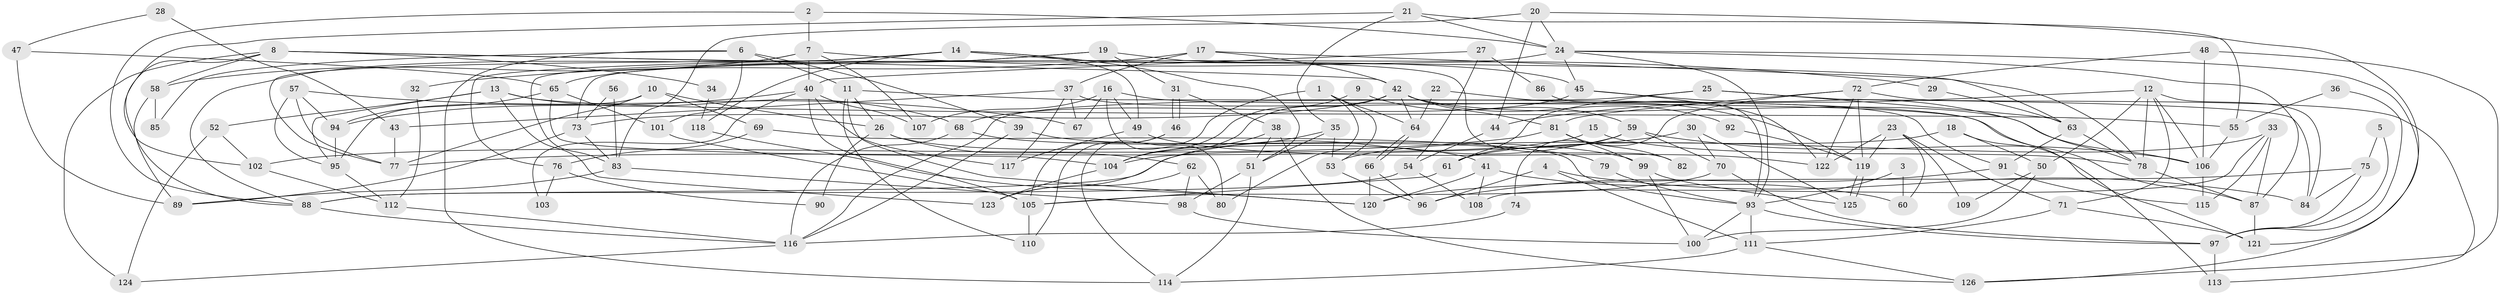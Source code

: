 // coarse degree distribution, {5: 0.22666666666666666, 4: 0.24, 2: 0.14666666666666667, 6: 0.12, 7: 0.06666666666666667, 3: 0.12, 1: 0.013333333333333334, 11: 0.013333333333333334, 9: 0.013333333333333334, 10: 0.013333333333333334, 8: 0.013333333333333334, 12: 0.013333333333333334}
// Generated by graph-tools (version 1.1) at 2025/53/03/04/25 21:53:40]
// undirected, 126 vertices, 252 edges
graph export_dot {
graph [start="1"]
  node [color=gray90,style=filled];
  1;
  2;
  3;
  4;
  5;
  6;
  7;
  8;
  9;
  10;
  11;
  12;
  13;
  14;
  15;
  16;
  17;
  18;
  19;
  20;
  21;
  22;
  23;
  24;
  25;
  26;
  27;
  28;
  29;
  30;
  31;
  32;
  33;
  34;
  35;
  36;
  37;
  38;
  39;
  40;
  41;
  42;
  43;
  44;
  45;
  46;
  47;
  48;
  49;
  50;
  51;
  52;
  53;
  54;
  55;
  56;
  57;
  58;
  59;
  60;
  61;
  62;
  63;
  64;
  65;
  66;
  67;
  68;
  69;
  70;
  71;
  72;
  73;
  74;
  75;
  76;
  77;
  78;
  79;
  80;
  81;
  82;
  83;
  84;
  85;
  86;
  87;
  88;
  89;
  90;
  91;
  92;
  93;
  94;
  95;
  96;
  97;
  98;
  99;
  100;
  101;
  102;
  103;
  104;
  105;
  106;
  107;
  108;
  109;
  110;
  111;
  112;
  113;
  114;
  115;
  116;
  117;
  118;
  119;
  120;
  121;
  122;
  123;
  124;
  125;
  126;
  1 -- 53;
  1 -- 64;
  1 -- 80;
  1 -- 114;
  2 -- 7;
  2 -- 24;
  2 -- 88;
  3 -- 60;
  3 -- 93;
  4 -- 111;
  4 -- 96;
  4 -- 84;
  5 -- 75;
  5 -- 97;
  6 -- 114;
  6 -- 39;
  6 -- 11;
  6 -- 85;
  6 -- 101;
  7 -- 77;
  7 -- 40;
  7 -- 29;
  7 -- 58;
  7 -- 107;
  8 -- 42;
  8 -- 78;
  8 -- 34;
  8 -- 58;
  8 -- 88;
  8 -- 124;
  9 -- 104;
  9 -- 59;
  10 -- 95;
  10 -- 77;
  10 -- 26;
  10 -- 69;
  11 -- 87;
  11 -- 26;
  11 -- 110;
  11 -- 120;
  12 -- 106;
  12 -- 84;
  12 -- 44;
  12 -- 50;
  12 -- 71;
  12 -- 78;
  13 -- 52;
  13 -- 123;
  13 -- 55;
  13 -- 68;
  13 -- 95;
  14 -- 51;
  14 -- 88;
  14 -- 45;
  14 -- 49;
  14 -- 76;
  14 -- 118;
  15 -- 104;
  15 -- 78;
  16 -- 49;
  16 -- 107;
  16 -- 67;
  16 -- 80;
  16 -- 113;
  17 -- 63;
  17 -- 42;
  17 -- 32;
  17 -- 37;
  18 -- 50;
  18 -- 121;
  18 -- 53;
  19 -- 83;
  19 -- 31;
  19 -- 65;
  19 -- 82;
  20 -- 24;
  20 -- 121;
  20 -- 44;
  20 -- 83;
  21 -- 102;
  21 -- 24;
  21 -- 35;
  21 -- 55;
  22 -- 64;
  22 -- 119;
  23 -- 122;
  23 -- 119;
  23 -- 60;
  23 -- 71;
  23 -- 109;
  24 -- 45;
  24 -- 73;
  24 -- 87;
  24 -- 93;
  24 -- 126;
  25 -- 116;
  25 -- 63;
  25 -- 61;
  25 -- 84;
  26 -- 41;
  26 -- 62;
  26 -- 90;
  27 -- 40;
  27 -- 54;
  27 -- 86;
  28 -- 43;
  28 -- 47;
  29 -- 63;
  30 -- 70;
  30 -- 125;
  30 -- 77;
  31 -- 46;
  31 -- 46;
  31 -- 38;
  32 -- 112;
  33 -- 87;
  33 -- 108;
  33 -- 61;
  33 -- 115;
  34 -- 118;
  35 -- 123;
  35 -- 51;
  35 -- 53;
  36 -- 55;
  36 -- 97;
  37 -- 91;
  37 -- 43;
  37 -- 67;
  37 -- 117;
  38 -- 126;
  38 -- 104;
  38 -- 51;
  39 -- 99;
  39 -- 116;
  40 -- 105;
  40 -- 94;
  40 -- 103;
  40 -- 107;
  40 -- 117;
  41 -- 120;
  41 -- 60;
  41 -- 108;
  42 -- 106;
  42 -- 73;
  42 -- 64;
  42 -- 81;
  42 -- 92;
  42 -- 104;
  43 -- 77;
  44 -- 54;
  45 -- 122;
  45 -- 68;
  45 -- 78;
  46 -- 105;
  46 -- 110;
  47 -- 89;
  47 -- 65;
  48 -- 126;
  48 -- 106;
  48 -- 72;
  49 -- 117;
  49 -- 122;
  50 -- 100;
  50 -- 109;
  51 -- 98;
  51 -- 114;
  52 -- 124;
  52 -- 102;
  53 -- 96;
  54 -- 88;
  54 -- 108;
  55 -- 106;
  56 -- 83;
  56 -- 73;
  57 -- 67;
  57 -- 95;
  57 -- 77;
  57 -- 94;
  58 -- 85;
  58 -- 89;
  59 -- 61;
  59 -- 88;
  59 -- 70;
  59 -- 106;
  61 -- 105;
  62 -- 80;
  62 -- 98;
  62 -- 123;
  63 -- 91;
  63 -- 78;
  64 -- 66;
  64 -- 66;
  65 -- 101;
  65 -- 94;
  65 -- 104;
  66 -- 120;
  66 -- 96;
  68 -- 79;
  68 -- 116;
  69 -- 93;
  69 -- 76;
  70 -- 105;
  70 -- 97;
  71 -- 111;
  71 -- 121;
  72 -- 113;
  72 -- 74;
  72 -- 81;
  72 -- 119;
  72 -- 122;
  73 -- 83;
  73 -- 89;
  74 -- 116;
  75 -- 97;
  75 -- 84;
  75 -- 120;
  76 -- 90;
  76 -- 103;
  78 -- 87;
  79 -- 93;
  81 -- 82;
  81 -- 99;
  81 -- 102;
  83 -- 98;
  83 -- 89;
  86 -- 93;
  87 -- 121;
  88 -- 116;
  91 -- 115;
  91 -- 96;
  92 -- 119;
  93 -- 111;
  93 -- 97;
  93 -- 100;
  94 -- 95;
  95 -- 112;
  97 -- 113;
  98 -- 100;
  99 -- 100;
  99 -- 125;
  101 -- 105;
  102 -- 112;
  104 -- 123;
  105 -- 110;
  106 -- 115;
  111 -- 114;
  111 -- 126;
  112 -- 116;
  116 -- 124;
  118 -- 120;
  119 -- 125;
  119 -- 125;
}
